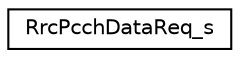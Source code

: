 digraph "Graphical Class Hierarchy"
{
 // LATEX_PDF_SIZE
  edge [fontname="Helvetica",fontsize="10",labelfontname="Helvetica",labelfontsize="10"];
  node [fontname="Helvetica",fontsize="10",shape=record];
  rankdir="LR";
  Node0 [label="RrcPcchDataReq_s",height=0.2,width=0.4,color="black", fillcolor="white", style="filled",URL="$structRrcPcchDataReq__s.html",tooltip=" "];
}
